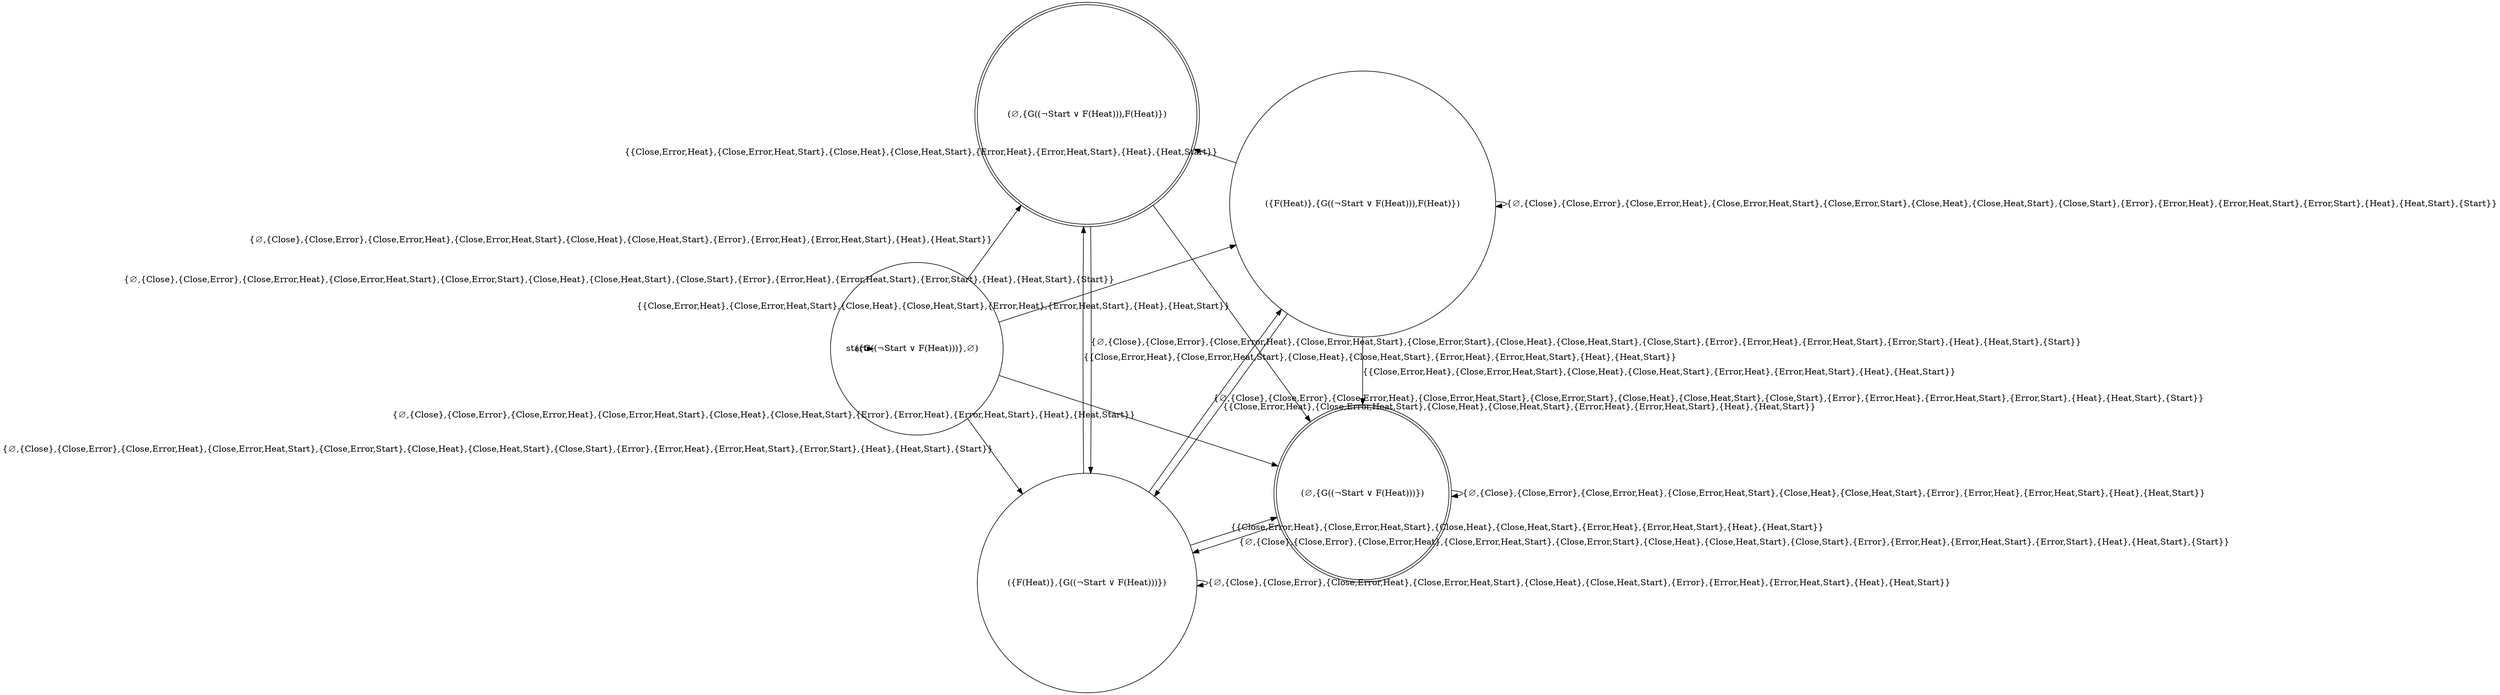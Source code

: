 digraph graph_name {
  graph [
    charset = "UTF-8";
    layout = circo
  ];

  // node define
  "start" [shape = plaintext];
  "({G((¬Start ∨ F(Heat)))},∅)" [shape = circle];
  "({F(Heat)},{G((¬Start ∨ F(Heat)))})" [shape = circle];
  "({F(Heat)},{G((¬Start ∨ F(Heat))),F(Heat)})" [shape = circle];
  "(∅,{G((¬Start ∨ F(Heat)))})" [shape = doublecircle];
  "(∅,{G((¬Start ∨ F(Heat))),F(Heat)})" [shape = doublecircle];

  // edge define
  "start" -> "({G((¬Start ∨ F(Heat)))},∅)";
  "(∅,{G((¬Start ∨ F(Heat)))})" -> "(∅,{G((¬Start ∨ F(Heat)))})" [label = "{∅,{Close},{Close,Error},{Close,Error,Heat},{Close,Error,Heat,Start},{Close,Heat},{Close,Heat,Start},{Error},{Error,Heat},{Error,Heat,Start},{Heat},{Heat,Start}}"];
  "(∅,{G((¬Start ∨ F(Heat)))})" -> "({F(Heat)},{G((¬Start ∨ F(Heat)))})" [label = "{∅,{Close},{Close,Error},{Close,Error,Heat},{Close,Error,Heat,Start},{Close,Error,Start},{Close,Heat},{Close,Heat,Start},{Close,Start},{Error},{Error,Heat},{Error,Heat,Start},{Error,Start},{Heat},{Heat,Start},{Start}}"];
  "(∅,{G((¬Start ∨ F(Heat))),F(Heat)})" -> "(∅,{G((¬Start ∨ F(Heat)))})" [label = "{{Close,Error,Heat},{Close,Error,Heat,Start},{Close,Heat},{Close,Heat,Start},{Error,Heat},{Error,Heat,Start},{Heat},{Heat,Start}}"];
  "(∅,{G((¬Start ∨ F(Heat))),F(Heat)})" -> "({F(Heat)},{G((¬Start ∨ F(Heat)))})" [label = "{∅,{Close},{Close,Error},{Close,Error,Heat},{Close,Error,Heat,Start},{Close,Error,Start},{Close,Heat},{Close,Heat,Start},{Close,Start},{Error},{Error,Heat},{Error,Heat,Start},{Error,Start},{Heat},{Heat,Start},{Start}}"];
  "({G((¬Start ∨ F(Heat)))},∅)" -> "(∅,{G((¬Start ∨ F(Heat)))})" [label = "{∅,{Close},{Close,Error},{Close,Error,Heat},{Close,Error,Heat,Start},{Close,Heat},{Close,Heat,Start},{Error},{Error,Heat},{Error,Heat,Start},{Heat},{Heat,Start}}"];
  "({G((¬Start ∨ F(Heat)))},∅)" -> "(∅,{G((¬Start ∨ F(Heat))),F(Heat)})" [label = "{∅,{Close},{Close,Error},{Close,Error,Heat},{Close,Error,Heat,Start},{Close,Heat},{Close,Heat,Start},{Error},{Error,Heat},{Error,Heat,Start},{Heat},{Heat,Start}}"];
  "({G((¬Start ∨ F(Heat)))},∅)" -> "({F(Heat)},{G((¬Start ∨ F(Heat)))})" [label = "{∅,{Close},{Close,Error},{Close,Error,Heat},{Close,Error,Heat,Start},{Close,Error,Start},{Close,Heat},{Close,Heat,Start},{Close,Start},{Error},{Error,Heat},{Error,Heat,Start},{Error,Start},{Heat},{Heat,Start},{Start}}"];
  "({G((¬Start ∨ F(Heat)))},∅)" -> "({F(Heat)},{G((¬Start ∨ F(Heat))),F(Heat)})" [label = "{∅,{Close},{Close,Error},{Close,Error,Heat},{Close,Error,Heat,Start},{Close,Error,Start},{Close,Heat},{Close,Heat,Start},{Close,Start},{Error},{Error,Heat},{Error,Heat,Start},{Error,Start},{Heat},{Heat,Start},{Start}}"];
  "({F(Heat)},{G((¬Start ∨ F(Heat)))})" -> "(∅,{G((¬Start ∨ F(Heat)))})" [label = "{{Close,Error,Heat},{Close,Error,Heat,Start},{Close,Heat},{Close,Heat,Start},{Error,Heat},{Error,Heat,Start},{Heat},{Heat,Start}}"];
  "({F(Heat)},{G((¬Start ∨ F(Heat)))})" -> "(∅,{G((¬Start ∨ F(Heat))),F(Heat)})" [label = "{{Close,Error,Heat},{Close,Error,Heat,Start},{Close,Heat},{Close,Heat,Start},{Error,Heat},{Error,Heat,Start},{Heat},{Heat,Start}}"];
  "({F(Heat)},{G((¬Start ∨ F(Heat)))})" -> "({F(Heat)},{G((¬Start ∨ F(Heat)))})" [label = "{∅,{Close},{Close,Error},{Close,Error,Heat},{Close,Error,Heat,Start},{Close,Heat},{Close,Heat,Start},{Error},{Error,Heat},{Error,Heat,Start},{Heat},{Heat,Start}}"];
  "({F(Heat)},{G((¬Start ∨ F(Heat)))})" -> "({F(Heat)},{G((¬Start ∨ F(Heat))),F(Heat)})" [label = "{∅,{Close},{Close,Error},{Close,Error,Heat},{Close,Error,Heat,Start},{Close,Error,Start},{Close,Heat},{Close,Heat,Start},{Close,Start},{Error},{Error,Heat},{Error,Heat,Start},{Error,Start},{Heat},{Heat,Start},{Start}}"];
  "({F(Heat)},{G((¬Start ∨ F(Heat))),F(Heat)})" -> "(∅,{G((¬Start ∨ F(Heat)))})" [label = "{{Close,Error,Heat},{Close,Error,Heat,Start},{Close,Heat},{Close,Heat,Start},{Error,Heat},{Error,Heat,Start},{Heat},{Heat,Start}}"];
  "({F(Heat)},{G((¬Start ∨ F(Heat))),F(Heat)})" -> "(∅,{G((¬Start ∨ F(Heat))),F(Heat)})" [label = "{{Close,Error,Heat},{Close,Error,Heat,Start},{Close,Heat},{Close,Heat,Start},{Error,Heat},{Error,Heat,Start},{Heat},{Heat,Start}}"];
  "({F(Heat)},{G((¬Start ∨ F(Heat))),F(Heat)})" -> "({F(Heat)},{G((¬Start ∨ F(Heat)))})" [label = "{{Close,Error,Heat},{Close,Error,Heat,Start},{Close,Heat},{Close,Heat,Start},{Error,Heat},{Error,Heat,Start},{Heat},{Heat,Start}}"];
  "({F(Heat)},{G((¬Start ∨ F(Heat))),F(Heat)})" -> "({F(Heat)},{G((¬Start ∨ F(Heat))),F(Heat)})" [label = "{∅,{Close},{Close,Error},{Close,Error,Heat},{Close,Error,Heat,Start},{Close,Error,Start},{Close,Heat},{Close,Heat,Start},{Close,Start},{Error},{Error,Heat},{Error,Heat,Start},{Error,Start},{Heat},{Heat,Start},{Start}}"];

}